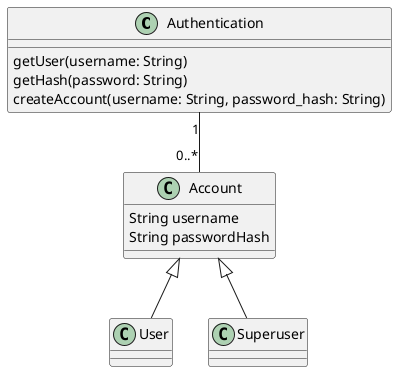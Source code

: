 @startuml

class Authentication {
    getUser(username: String)
    getHash(password: String)
    createAccount(username: String, password_hash: String)
}
class Account {
    String username
    String passwordHash
}

class User
class Superuser

Authentication "1" -- "0..*" Account
Account <|-- User
Account <|-- Superuser

@enduml
